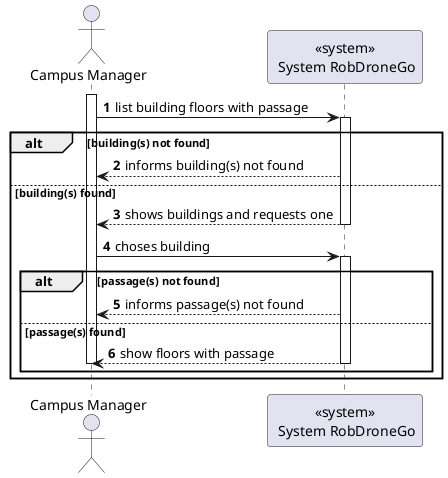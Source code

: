 @startuml
autonumber

actor "Campus Manager" as usr

participant "<<system>>\n System RobDroneGo" as sys

activate usr
    usr -> sys : list building floors with passage
   activate sys
       alt building(s) not found
               sys --> usr : informs building(s) not found
           else building(s) found
               sys --> usr : shows buildings and requests one
           deactivate sys

    usr -> sys : choses building
    activate sys
    alt passage(s) not found
                sys --> usr: informs passage(s) not found
            else passage(s) found

        sys --> usr : show floors with passage
    deactivate sys
deactivate usr
end
end
@enduml
